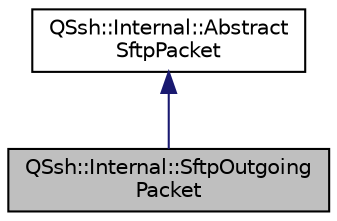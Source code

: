 digraph "QSsh::Internal::SftpOutgoingPacket"
{
  edge [fontname="Helvetica",fontsize="10",labelfontname="Helvetica",labelfontsize="10"];
  node [fontname="Helvetica",fontsize="10",shape=record];
  Node2 [label="QSsh::Internal::SftpOutgoing\lPacket",height=0.2,width=0.4,color="black", fillcolor="grey75", style="filled", fontcolor="black"];
  Node3 -> Node2 [dir="back",color="midnightblue",fontsize="10",style="solid",fontname="Helvetica"];
  Node3 [label="QSsh::Internal::Abstract\lSftpPacket",height=0.2,width=0.4,color="black", fillcolor="white", style="filled",URL="$class_q_ssh_1_1_internal_1_1_abstract_sftp_packet.html"];
}

